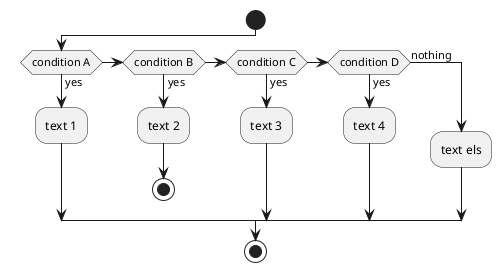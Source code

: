@startuml
start
if (condition A) then (yes)
:text 1;
elseif (condition B) then (yes)
:text 2;
stop
elseif (condition C) then (yes)
:text 3;
elseif (condition D) then (yes)
:text 4;
else (nothing)
:text els;
endif
stop
@enduml